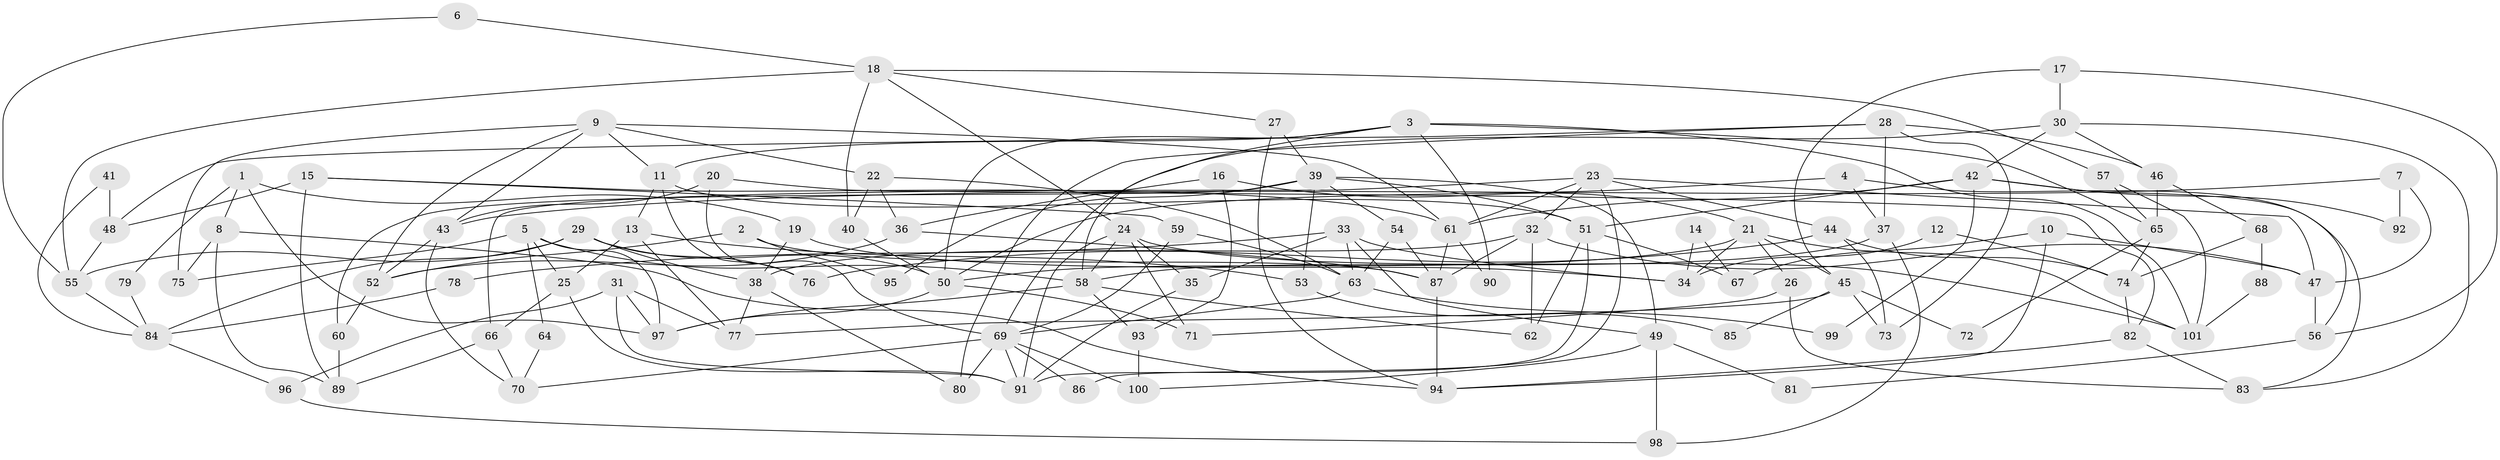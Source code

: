// Generated by graph-tools (version 1.1) at 2025/50/03/09/25 03:50:08]
// undirected, 101 vertices, 202 edges
graph export_dot {
graph [start="1"]
  node [color=gray90,style=filled];
  1;
  2;
  3;
  4;
  5;
  6;
  7;
  8;
  9;
  10;
  11;
  12;
  13;
  14;
  15;
  16;
  17;
  18;
  19;
  20;
  21;
  22;
  23;
  24;
  25;
  26;
  27;
  28;
  29;
  30;
  31;
  32;
  33;
  34;
  35;
  36;
  37;
  38;
  39;
  40;
  41;
  42;
  43;
  44;
  45;
  46;
  47;
  48;
  49;
  50;
  51;
  52;
  53;
  54;
  55;
  56;
  57;
  58;
  59;
  60;
  61;
  62;
  63;
  64;
  65;
  66;
  67;
  68;
  69;
  70;
  71;
  72;
  73;
  74;
  75;
  76;
  77;
  78;
  79;
  80;
  81;
  82;
  83;
  84;
  85;
  86;
  87;
  88;
  89;
  90;
  91;
  92;
  93;
  94;
  95;
  96;
  97;
  98;
  99;
  100;
  101;
  1 -- 19;
  1 -- 8;
  1 -- 79;
  1 -- 97;
  2 -- 52;
  2 -- 87;
  2 -- 95;
  3 -- 11;
  3 -- 101;
  3 -- 50;
  3 -- 58;
  3 -- 65;
  3 -- 90;
  4 -- 50;
  4 -- 37;
  4 -- 83;
  5 -- 25;
  5 -- 58;
  5 -- 64;
  5 -- 75;
  5 -- 97;
  6 -- 18;
  6 -- 55;
  7 -- 43;
  7 -- 47;
  7 -- 92;
  8 -- 75;
  8 -- 89;
  8 -- 94;
  9 -- 52;
  9 -- 11;
  9 -- 22;
  9 -- 43;
  9 -- 61;
  9 -- 75;
  10 -- 94;
  10 -- 47;
  10 -- 67;
  11 -- 13;
  11 -- 51;
  11 -- 76;
  12 -- 34;
  12 -- 74;
  13 -- 25;
  13 -- 77;
  13 -- 53;
  14 -- 67;
  14 -- 34;
  15 -- 89;
  15 -- 61;
  15 -- 48;
  15 -- 59;
  16 -- 21;
  16 -- 93;
  16 -- 36;
  17 -- 30;
  17 -- 45;
  17 -- 56;
  18 -- 57;
  18 -- 24;
  18 -- 27;
  18 -- 40;
  18 -- 55;
  19 -- 38;
  19 -- 34;
  20 -- 69;
  20 -- 82;
  20 -- 43;
  21 -- 50;
  21 -- 26;
  21 -- 34;
  21 -- 45;
  21 -- 101;
  22 -- 40;
  22 -- 36;
  22 -- 63;
  23 -- 61;
  23 -- 44;
  23 -- 32;
  23 -- 47;
  23 -- 66;
  23 -- 86;
  24 -- 58;
  24 -- 91;
  24 -- 35;
  24 -- 71;
  24 -- 101;
  25 -- 91;
  25 -- 66;
  26 -- 83;
  26 -- 71;
  27 -- 94;
  27 -- 39;
  28 -- 80;
  28 -- 48;
  28 -- 37;
  28 -- 46;
  28 -- 73;
  29 -- 55;
  29 -- 50;
  29 -- 38;
  29 -- 76;
  29 -- 84;
  30 -- 83;
  30 -- 69;
  30 -- 42;
  30 -- 46;
  31 -- 97;
  31 -- 91;
  31 -- 77;
  31 -- 96;
  32 -- 87;
  32 -- 38;
  32 -- 47;
  32 -- 62;
  33 -- 35;
  33 -- 63;
  33 -- 34;
  33 -- 49;
  33 -- 78;
  35 -- 91;
  36 -- 52;
  36 -- 87;
  37 -- 58;
  37 -- 98;
  38 -- 77;
  38 -- 80;
  39 -- 51;
  39 -- 49;
  39 -- 53;
  39 -- 54;
  39 -- 60;
  39 -- 95;
  40 -- 50;
  41 -- 84;
  41 -- 48;
  42 -- 56;
  42 -- 51;
  42 -- 61;
  42 -- 92;
  42 -- 99;
  43 -- 52;
  43 -- 70;
  44 -- 76;
  44 -- 73;
  44 -- 74;
  45 -- 77;
  45 -- 72;
  45 -- 73;
  45 -- 85;
  46 -- 65;
  46 -- 68;
  47 -- 56;
  48 -- 55;
  49 -- 81;
  49 -- 98;
  49 -- 100;
  50 -- 97;
  50 -- 71;
  51 -- 62;
  51 -- 67;
  51 -- 91;
  52 -- 60;
  53 -- 85;
  54 -- 87;
  54 -- 63;
  55 -- 84;
  56 -- 81;
  57 -- 65;
  57 -- 101;
  58 -- 97;
  58 -- 62;
  58 -- 93;
  59 -- 63;
  59 -- 69;
  60 -- 89;
  61 -- 87;
  61 -- 90;
  63 -- 69;
  63 -- 99;
  64 -- 70;
  65 -- 72;
  65 -- 74;
  66 -- 70;
  66 -- 89;
  68 -- 74;
  68 -- 88;
  69 -- 70;
  69 -- 80;
  69 -- 86;
  69 -- 91;
  69 -- 100;
  74 -- 82;
  78 -- 84;
  79 -- 84;
  82 -- 94;
  82 -- 83;
  84 -- 96;
  87 -- 94;
  88 -- 101;
  93 -- 100;
  96 -- 98;
}
